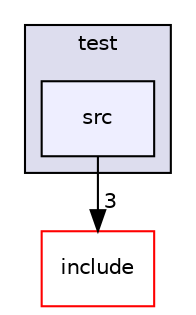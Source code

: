 digraph "/workplace/avs-device-sdk/core/Properties/acsdkPropertiesInterfaces/test/src" {
  compound=true
  node [ fontsize="10", fontname="Helvetica"];
  edge [ labelfontsize="10", labelfontname="Helvetica"];
  subgraph clusterdir_3b641a73adbd05da6412a3a898ff323d {
    graph [ bgcolor="#ddddee", pencolor="black", label="test" fontname="Helvetica", fontsize="10", URL="dir_3b641a73adbd05da6412a3a898ff323d.html"]
  dir_b333d95c6adec9960537b5558c92c5d7 [shape=box, label="src", style="filled", fillcolor="#eeeeff", pencolor="black", URL="dir_b333d95c6adec9960537b5558c92c5d7.html"];
  }
  dir_7501a869a1f06ec91a36ff36befb279f [shape=box label="include" fillcolor="white" style="filled" color="red" URL="dir_7501a869a1f06ec91a36ff36befb279f.html"];
  dir_b333d95c6adec9960537b5558c92c5d7->dir_7501a869a1f06ec91a36ff36befb279f [headlabel="3", labeldistance=1.5 headhref="dir_000646_000643.html"];
}
